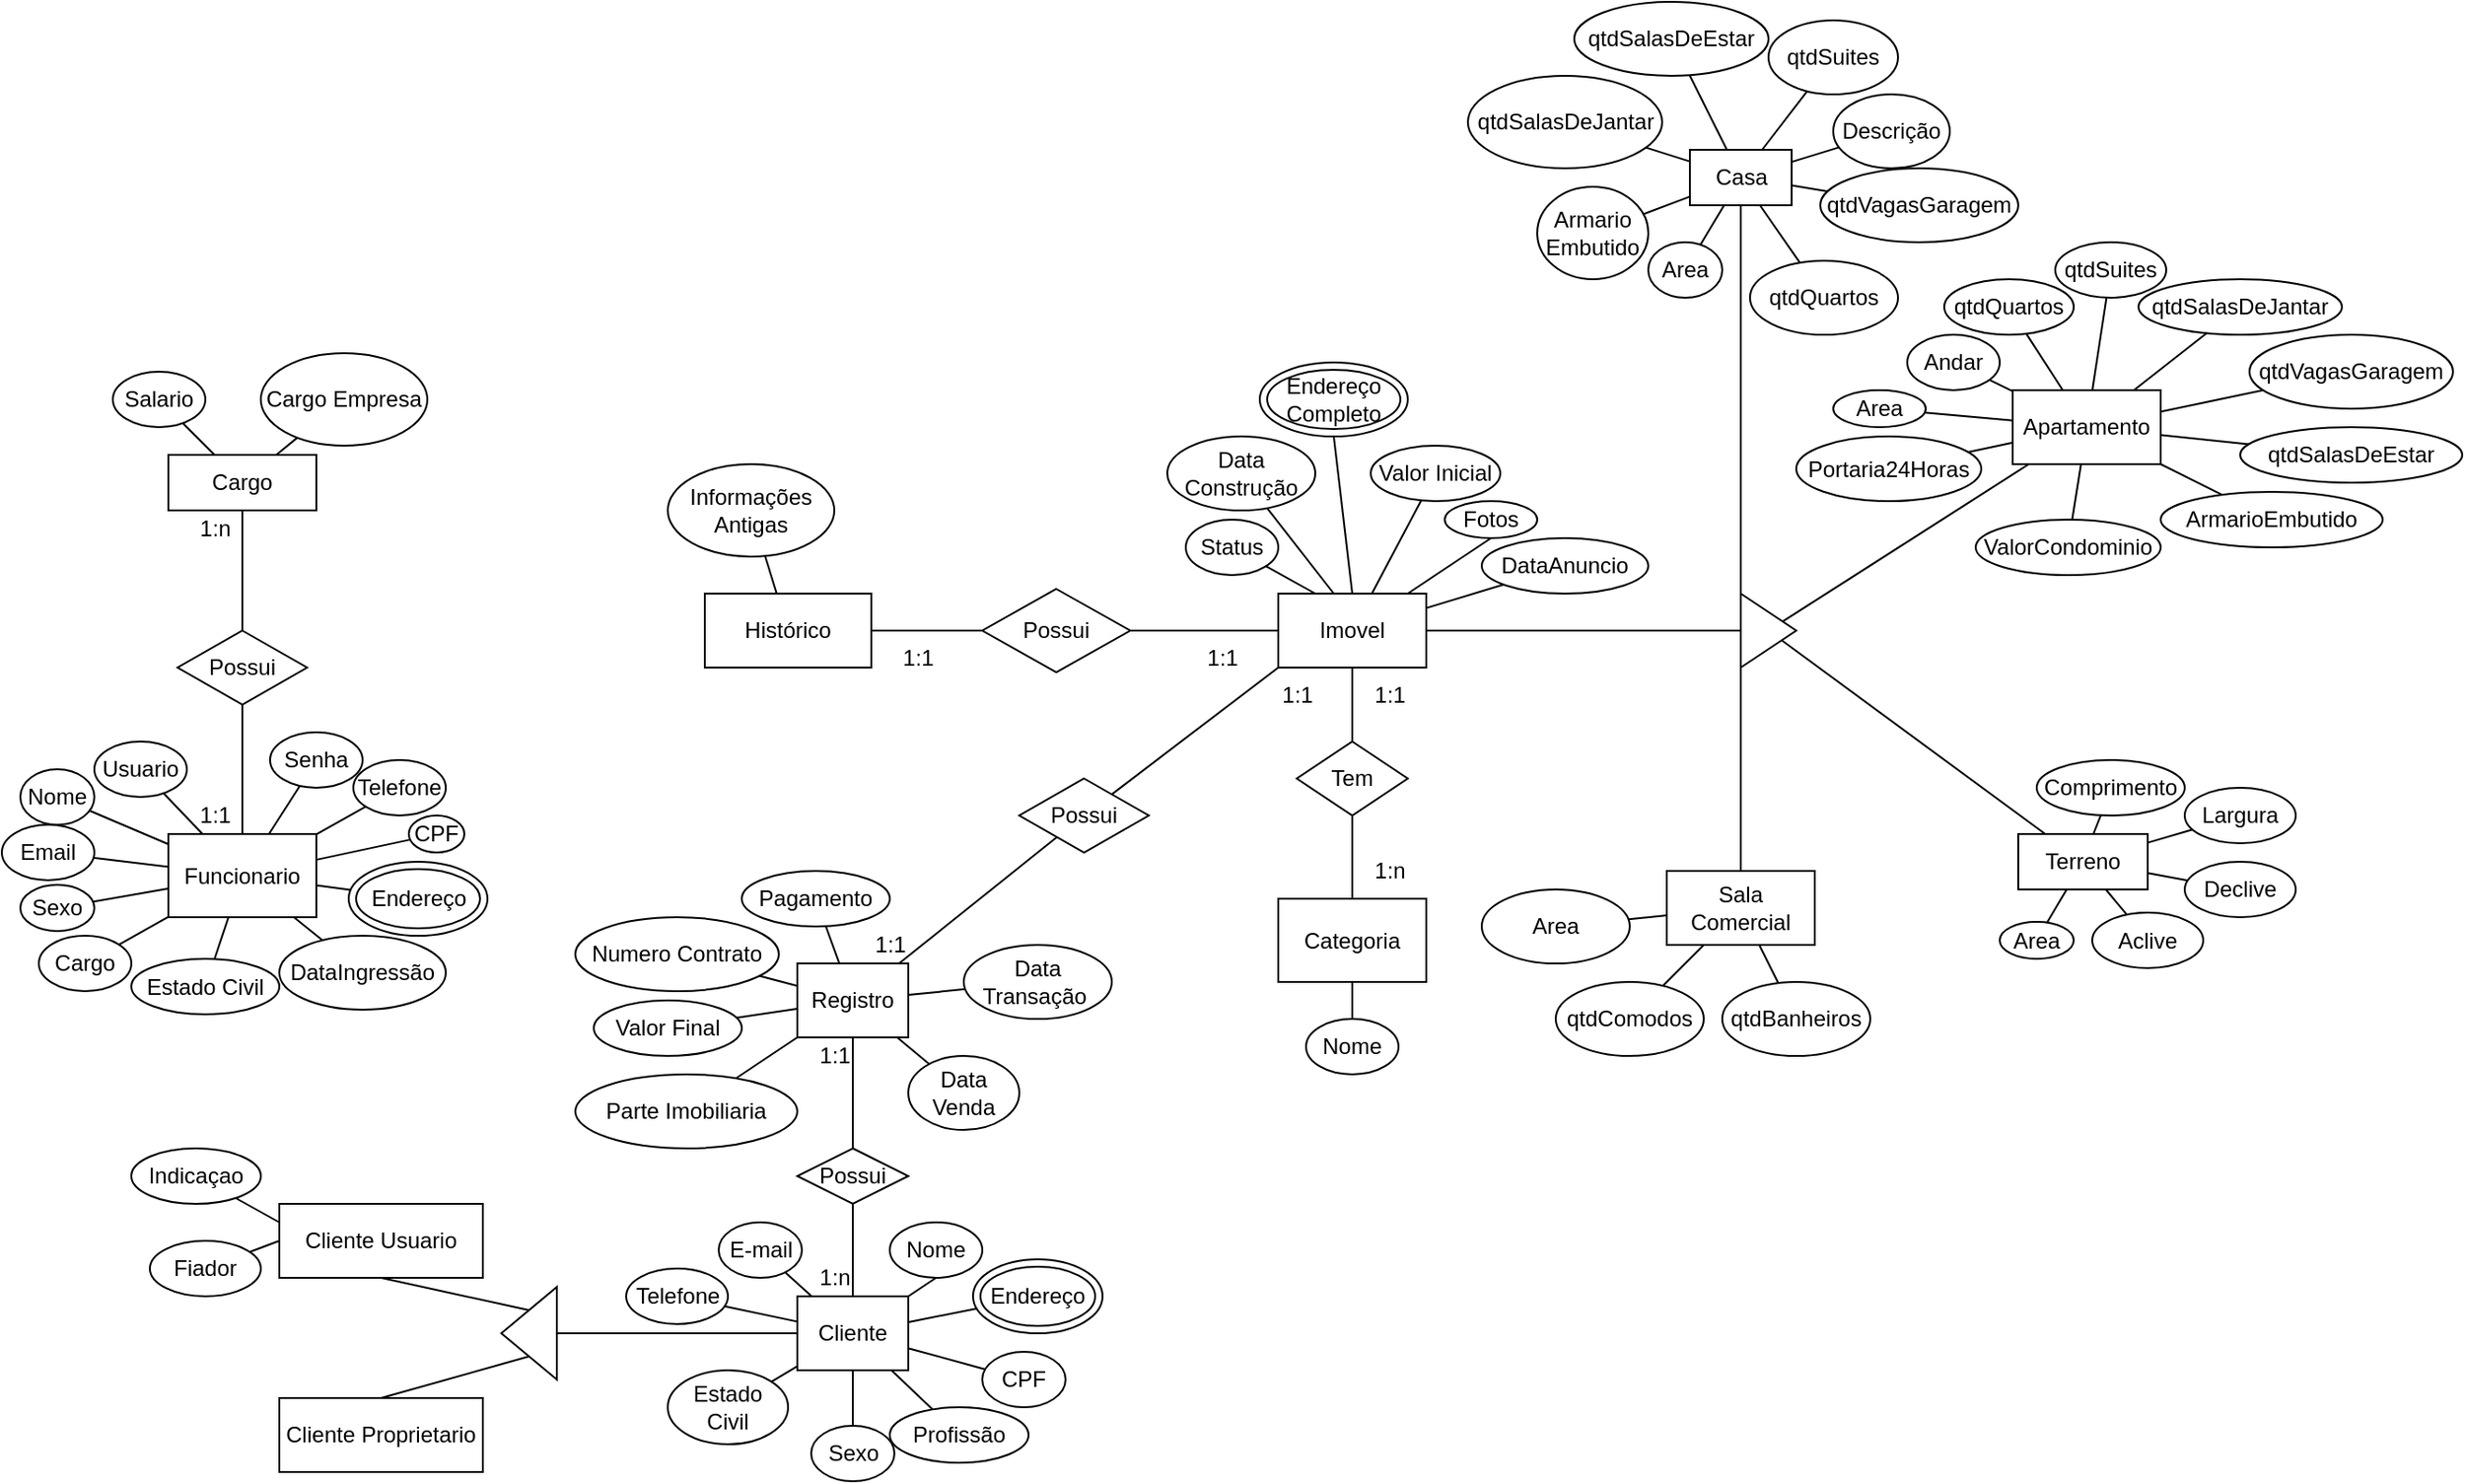 <mxfile version="20.7.2" type="github">
  <diagram id="m5d0qIqOXzMqOtAx8hw-" name="Página-1">
    <mxGraphModel dx="2466" dy="913" grid="1" gridSize="10" guides="1" tooltips="1" connect="1" arrows="1" fold="1" page="1" pageScale="1" pageWidth="827" pageHeight="1169" math="0" shadow="0">
      <root>
        <mxCell id="0" />
        <mxCell id="1" parent="0" />
        <mxCell id="C9lepdYtcVU4f9QdhHSY-163" value="Imovel" style="rounded=0;whiteSpace=wrap;html=1;" vertex="1" parent="1">
          <mxGeometry x="350" y="420" width="80" height="40" as="geometry" />
        </mxCell>
        <mxCell id="C9lepdYtcVU4f9QdhHSY-164" value="Tem" style="rhombus;whiteSpace=wrap;html=1;" vertex="1" parent="1">
          <mxGeometry x="360" y="500" width="60" height="40" as="geometry" />
        </mxCell>
        <mxCell id="C9lepdYtcVU4f9QdhHSY-165" value="Categoria" style="rounded=0;whiteSpace=wrap;html=1;" vertex="1" parent="1">
          <mxGeometry x="350" y="585" width="80" height="45" as="geometry" />
        </mxCell>
        <mxCell id="C9lepdYtcVU4f9QdhHSY-166" value="" style="endArrow=none;html=1;rounded=0;entryX=0.5;entryY=1;entryDx=0;entryDy=0;exitX=0.5;exitY=0;exitDx=0;exitDy=0;" edge="1" parent="1" source="C9lepdYtcVU4f9QdhHSY-164" target="C9lepdYtcVU4f9QdhHSY-163">
          <mxGeometry width="50" height="50" relative="1" as="geometry">
            <mxPoint x="430" y="510" as="sourcePoint" />
            <mxPoint x="480" y="460" as="targetPoint" />
          </mxGeometry>
        </mxCell>
        <mxCell id="C9lepdYtcVU4f9QdhHSY-167" value="" style="endArrow=none;html=1;rounded=0;entryX=0.5;entryY=1;entryDx=0;entryDy=0;exitX=0.5;exitY=0;exitDx=0;exitDy=0;" edge="1" parent="1" source="C9lepdYtcVU4f9QdhHSY-165" target="C9lepdYtcVU4f9QdhHSY-164">
          <mxGeometry width="50" height="50" relative="1" as="geometry">
            <mxPoint x="430" y="510" as="sourcePoint" />
            <mxPoint x="480" y="460" as="targetPoint" />
          </mxGeometry>
        </mxCell>
        <mxCell id="C9lepdYtcVU4f9QdhHSY-168" value="1:1" style="text;html=1;align=center;verticalAlign=middle;resizable=0;points=[];autosize=1;strokeColor=none;fillColor=none;" vertex="1" parent="1">
          <mxGeometry x="390" y="460" width="40" height="30" as="geometry" />
        </mxCell>
        <mxCell id="C9lepdYtcVU4f9QdhHSY-169" value="1:n" style="text;html=1;align=center;verticalAlign=middle;resizable=0;points=[];autosize=1;strokeColor=none;fillColor=none;" vertex="1" parent="1">
          <mxGeometry x="390" y="555" width="40" height="30" as="geometry" />
        </mxCell>
        <mxCell id="C9lepdYtcVU4f9QdhHSY-170" value="Nome" style="ellipse;whiteSpace=wrap;html=1;" vertex="1" parent="1">
          <mxGeometry x="365" y="650" width="50" height="30" as="geometry" />
        </mxCell>
        <mxCell id="C9lepdYtcVU4f9QdhHSY-171" value="" style="endArrow=none;html=1;rounded=0;entryX=0.5;entryY=1;entryDx=0;entryDy=0;" edge="1" parent="1" source="C9lepdYtcVU4f9QdhHSY-170" target="C9lepdYtcVU4f9QdhHSY-165">
          <mxGeometry width="50" height="50" relative="1" as="geometry">
            <mxPoint x="430" y="510" as="sourcePoint" />
            <mxPoint x="410" y="640" as="targetPoint" />
          </mxGeometry>
        </mxCell>
        <mxCell id="C9lepdYtcVU4f9QdhHSY-174" value="DataAnuncio" style="ellipse;whiteSpace=wrap;html=1;" vertex="1" parent="1">
          <mxGeometry x="460" y="390" width="90" height="30" as="geometry" />
        </mxCell>
        <mxCell id="C9lepdYtcVU4f9QdhHSY-175" value="" style="endArrow=none;html=1;rounded=0;" edge="1" parent="1" source="C9lepdYtcVU4f9QdhHSY-163" target="C9lepdYtcVU4f9QdhHSY-174">
          <mxGeometry width="50" height="50" relative="1" as="geometry">
            <mxPoint x="430" y="510" as="sourcePoint" />
            <mxPoint x="480" y="460" as="targetPoint" />
          </mxGeometry>
        </mxCell>
        <mxCell id="C9lepdYtcVU4f9QdhHSY-176" value="Fotos" style="ellipse;whiteSpace=wrap;html=1;" vertex="1" parent="1">
          <mxGeometry x="440" y="370" width="50" height="20" as="geometry" />
        </mxCell>
        <mxCell id="C9lepdYtcVU4f9QdhHSY-178" value="" style="endArrow=none;html=1;rounded=0;entryX=0.5;entryY=1;entryDx=0;entryDy=0;" edge="1" parent="1" source="C9lepdYtcVU4f9QdhHSY-163" target="C9lepdYtcVU4f9QdhHSY-176">
          <mxGeometry width="50" height="50" relative="1" as="geometry">
            <mxPoint x="430" y="510" as="sourcePoint" />
            <mxPoint x="480" y="460" as="targetPoint" />
          </mxGeometry>
        </mxCell>
        <mxCell id="C9lepdYtcVU4f9QdhHSY-179" value="Valor Inicial" style="ellipse;whiteSpace=wrap;html=1;" vertex="1" parent="1">
          <mxGeometry x="400" y="340" width="70" height="30" as="geometry" />
        </mxCell>
        <mxCell id="C9lepdYtcVU4f9QdhHSY-180" value="" style="endArrow=none;html=1;rounded=0;" edge="1" parent="1" source="C9lepdYtcVU4f9QdhHSY-163" target="C9lepdYtcVU4f9QdhHSY-179">
          <mxGeometry width="50" height="50" relative="1" as="geometry">
            <mxPoint x="430" y="510" as="sourcePoint" />
            <mxPoint x="480" y="460" as="targetPoint" />
          </mxGeometry>
        </mxCell>
        <mxCell id="C9lepdYtcVU4f9QdhHSY-182" value="Status" style="ellipse;whiteSpace=wrap;html=1;" vertex="1" parent="1">
          <mxGeometry x="300" y="380" width="50" height="30" as="geometry" />
        </mxCell>
        <mxCell id="C9lepdYtcVU4f9QdhHSY-183" value="" style="endArrow=none;html=1;rounded=0;exitX=0.25;exitY=0;exitDx=0;exitDy=0;" edge="1" parent="1" source="C9lepdYtcVU4f9QdhHSY-163" target="C9lepdYtcVU4f9QdhHSY-182">
          <mxGeometry width="50" height="50" relative="1" as="geometry">
            <mxPoint x="390" y="510" as="sourcePoint" />
            <mxPoint x="440" y="460" as="targetPoint" />
          </mxGeometry>
        </mxCell>
        <mxCell id="C9lepdYtcVU4f9QdhHSY-184" value="Data Construção" style="ellipse;whiteSpace=wrap;html=1;" vertex="1" parent="1">
          <mxGeometry x="290" y="335" width="80" height="40" as="geometry" />
        </mxCell>
        <mxCell id="C9lepdYtcVU4f9QdhHSY-185" value="" style="endArrow=none;html=1;rounded=0;entryX=0.675;entryY=0.971;entryDx=0;entryDy=0;entryPerimeter=0;" edge="1" parent="1" target="C9lepdYtcVU4f9QdhHSY-184">
          <mxGeometry width="50" height="50" relative="1" as="geometry">
            <mxPoint x="380" y="420" as="sourcePoint" />
            <mxPoint x="440" y="380" as="targetPoint" />
          </mxGeometry>
        </mxCell>
        <mxCell id="C9lepdYtcVU4f9QdhHSY-187" value="Endereço Completo" style="ellipse;shape=doubleEllipse;whiteSpace=wrap;html=1;" vertex="1" parent="1">
          <mxGeometry x="340" y="295" width="80" height="40" as="geometry" />
        </mxCell>
        <mxCell id="C9lepdYtcVU4f9QdhHSY-188" value="" style="endArrow=none;html=1;rounded=0;entryX=0.5;entryY=1;entryDx=0;entryDy=0;" edge="1" parent="1" target="C9lepdYtcVU4f9QdhHSY-187">
          <mxGeometry width="50" height="50" relative="1" as="geometry">
            <mxPoint x="390" y="420" as="sourcePoint" />
            <mxPoint x="440" y="370" as="targetPoint" />
          </mxGeometry>
        </mxCell>
        <mxCell id="C9lepdYtcVU4f9QdhHSY-189" value="" style="endArrow=none;html=1;rounded=0;entryX=0;entryY=0.5;entryDx=0;entryDy=0;" edge="1" parent="1" target="C9lepdYtcVU4f9QdhHSY-163">
          <mxGeometry width="50" height="50" relative="1" as="geometry">
            <mxPoint x="270" y="440" as="sourcePoint" />
            <mxPoint x="440" y="450" as="targetPoint" />
          </mxGeometry>
        </mxCell>
        <mxCell id="C9lepdYtcVU4f9QdhHSY-191" value="Possui" style="rhombus;whiteSpace=wrap;html=1;" vertex="1" parent="1">
          <mxGeometry x="190" y="417.5" width="80" height="45" as="geometry" />
        </mxCell>
        <mxCell id="C9lepdYtcVU4f9QdhHSY-193" value="1:1" style="text;html=1;strokeColor=none;fillColor=none;align=center;verticalAlign=middle;whiteSpace=wrap;rounded=0;" vertex="1" parent="1">
          <mxGeometry x="290" y="440" width="60" height="30" as="geometry" />
        </mxCell>
        <mxCell id="C9lepdYtcVU4f9QdhHSY-195" value="Histórico" style="rounded=0;whiteSpace=wrap;html=1;" vertex="1" parent="1">
          <mxGeometry x="40" y="420" width="90" height="40" as="geometry" />
        </mxCell>
        <mxCell id="C9lepdYtcVU4f9QdhHSY-197" value="" style="endArrow=none;html=1;rounded=0;entryX=0;entryY=0.5;entryDx=0;entryDy=0;exitX=1;exitY=0.5;exitDx=0;exitDy=0;" edge="1" parent="1" source="C9lepdYtcVU4f9QdhHSY-195" target="C9lepdYtcVU4f9QdhHSY-191">
          <mxGeometry width="50" height="50" relative="1" as="geometry">
            <mxPoint x="180" y="500" as="sourcePoint" />
            <mxPoint x="230" y="450" as="targetPoint" />
          </mxGeometry>
        </mxCell>
        <mxCell id="C9lepdYtcVU4f9QdhHSY-198" value="1:1" style="text;html=1;align=center;verticalAlign=middle;resizable=0;points=[];autosize=1;strokeColor=none;fillColor=none;" vertex="1" parent="1">
          <mxGeometry x="135" y="440" width="40" height="30" as="geometry" />
        </mxCell>
        <mxCell id="C9lepdYtcVU4f9QdhHSY-200" value="Informações Antigas" style="ellipse;whiteSpace=wrap;html=1;" vertex="1" parent="1">
          <mxGeometry x="20" y="350" width="90" height="50" as="geometry" />
        </mxCell>
        <mxCell id="C9lepdYtcVU4f9QdhHSY-201" value="" style="endArrow=none;html=1;rounded=0;" edge="1" parent="1" source="C9lepdYtcVU4f9QdhHSY-195" target="C9lepdYtcVU4f9QdhHSY-200">
          <mxGeometry width="50" height="50" relative="1" as="geometry">
            <mxPoint x="180" y="500" as="sourcePoint" />
            <mxPoint x="230" y="450" as="targetPoint" />
          </mxGeometry>
        </mxCell>
        <mxCell id="C9lepdYtcVU4f9QdhHSY-202" value="Possui" style="rhombus;whiteSpace=wrap;html=1;" vertex="1" parent="1">
          <mxGeometry x="210" y="520" width="70" height="40" as="geometry" />
        </mxCell>
        <mxCell id="C9lepdYtcVU4f9QdhHSY-203" value="" style="endArrow=none;html=1;rounded=0;entryX=0;entryY=1;entryDx=0;entryDy=0;" edge="1" parent="1" source="C9lepdYtcVU4f9QdhHSY-202" target="C9lepdYtcVU4f9QdhHSY-163">
          <mxGeometry width="50" height="50" relative="1" as="geometry">
            <mxPoint x="290" y="520" as="sourcePoint" />
            <mxPoint x="200" y="570" as="targetPoint" />
          </mxGeometry>
        </mxCell>
        <mxCell id="C9lepdYtcVU4f9QdhHSY-204" value="1:1" style="text;html=1;align=center;verticalAlign=middle;resizable=0;points=[];autosize=1;strokeColor=none;fillColor=none;" vertex="1" parent="1">
          <mxGeometry x="340" y="460" width="40" height="30" as="geometry" />
        </mxCell>
        <mxCell id="C9lepdYtcVU4f9QdhHSY-205" value="Registro" style="rounded=0;whiteSpace=wrap;html=1;" vertex="1" parent="1">
          <mxGeometry x="90" y="620" width="60" height="40" as="geometry" />
        </mxCell>
        <mxCell id="C9lepdYtcVU4f9QdhHSY-206" value="" style="endArrow=none;html=1;rounded=0;" edge="1" parent="1" source="C9lepdYtcVU4f9QdhHSY-205" target="C9lepdYtcVU4f9QdhHSY-202">
          <mxGeometry width="50" height="50" relative="1" as="geometry">
            <mxPoint x="210" y="610" as="sourcePoint" />
            <mxPoint x="260" y="560" as="targetPoint" />
          </mxGeometry>
        </mxCell>
        <mxCell id="C9lepdYtcVU4f9QdhHSY-207" value="Data Venda" style="ellipse;whiteSpace=wrap;html=1;" vertex="1" parent="1">
          <mxGeometry x="150" y="670" width="60" height="40" as="geometry" />
        </mxCell>
        <mxCell id="C9lepdYtcVU4f9QdhHSY-208" value="Pagamento" style="ellipse;whiteSpace=wrap;html=1;" vertex="1" parent="1">
          <mxGeometry x="60" y="570" width="80" height="30" as="geometry" />
        </mxCell>
        <mxCell id="C9lepdYtcVU4f9QdhHSY-209" value="Data Transação&amp;nbsp;" style="ellipse;whiteSpace=wrap;html=1;" vertex="1" parent="1">
          <mxGeometry x="180" y="610" width="80" height="40" as="geometry" />
        </mxCell>
        <mxCell id="C9lepdYtcVU4f9QdhHSY-210" value="Valor Final" style="ellipse;whiteSpace=wrap;html=1;" vertex="1" parent="1">
          <mxGeometry x="-20" y="640" width="80" height="30" as="geometry" />
        </mxCell>
        <mxCell id="C9lepdYtcVU4f9QdhHSY-211" value="Parte Imobiliaria" style="ellipse;whiteSpace=wrap;html=1;" vertex="1" parent="1">
          <mxGeometry x="-30" y="680" width="120" height="40" as="geometry" />
        </mxCell>
        <mxCell id="C9lepdYtcVU4f9QdhHSY-212" value="" style="endArrow=none;html=1;rounded=0;" edge="1" parent="1" source="C9lepdYtcVU4f9QdhHSY-205" target="C9lepdYtcVU4f9QdhHSY-210">
          <mxGeometry width="50" height="50" relative="1" as="geometry">
            <mxPoint x="130" y="610" as="sourcePoint" />
            <mxPoint x="180" y="560" as="targetPoint" />
          </mxGeometry>
        </mxCell>
        <mxCell id="C9lepdYtcVU4f9QdhHSY-213" value="" style="endArrow=none;html=1;rounded=0;" edge="1" parent="1" source="C9lepdYtcVU4f9QdhHSY-205" target="C9lepdYtcVU4f9QdhHSY-208">
          <mxGeometry width="50" height="50" relative="1" as="geometry">
            <mxPoint x="130" y="610" as="sourcePoint" />
            <mxPoint x="180" y="560" as="targetPoint" />
          </mxGeometry>
        </mxCell>
        <mxCell id="C9lepdYtcVU4f9QdhHSY-215" value="" style="endArrow=none;html=1;rounded=0;" edge="1" parent="1" source="C9lepdYtcVU4f9QdhHSY-205" target="C9lepdYtcVU4f9QdhHSY-211">
          <mxGeometry width="50" height="50" relative="1" as="geometry">
            <mxPoint x="130" y="610" as="sourcePoint" />
            <mxPoint x="180" y="560" as="targetPoint" />
          </mxGeometry>
        </mxCell>
        <mxCell id="C9lepdYtcVU4f9QdhHSY-216" value="" style="endArrow=none;html=1;rounded=0;" edge="1" parent="1" source="C9lepdYtcVU4f9QdhHSY-205" target="C9lepdYtcVU4f9QdhHSY-207">
          <mxGeometry width="50" height="50" relative="1" as="geometry">
            <mxPoint x="130" y="610" as="sourcePoint" />
            <mxPoint x="180" y="560" as="targetPoint" />
          </mxGeometry>
        </mxCell>
        <mxCell id="C9lepdYtcVU4f9QdhHSY-217" value="" style="endArrow=none;html=1;rounded=0;" edge="1" parent="1" source="C9lepdYtcVU4f9QdhHSY-205" target="C9lepdYtcVU4f9QdhHSY-209">
          <mxGeometry width="50" height="50" relative="1" as="geometry">
            <mxPoint x="130" y="610" as="sourcePoint" />
            <mxPoint x="180" y="560" as="targetPoint" />
          </mxGeometry>
        </mxCell>
        <mxCell id="C9lepdYtcVU4f9QdhHSY-218" value="1:1" style="text;html=1;align=center;verticalAlign=middle;resizable=0;points=[];autosize=1;strokeColor=none;fillColor=none;" vertex="1" parent="1">
          <mxGeometry x="120" y="595" width="40" height="30" as="geometry" />
        </mxCell>
        <mxCell id="C9lepdYtcVU4f9QdhHSY-219" value="Numero Contrato" style="ellipse;whiteSpace=wrap;html=1;" vertex="1" parent="1">
          <mxGeometry x="-30" y="595" width="110" height="40" as="geometry" />
        </mxCell>
        <mxCell id="C9lepdYtcVU4f9QdhHSY-220" value="" style="endArrow=none;html=1;rounded=0;" edge="1" parent="1" source="C9lepdYtcVU4f9QdhHSY-205" target="C9lepdYtcVU4f9QdhHSY-219">
          <mxGeometry width="50" height="50" relative="1" as="geometry">
            <mxPoint x="130" y="610" as="sourcePoint" />
            <mxPoint x="180" y="560" as="targetPoint" />
          </mxGeometry>
        </mxCell>
        <mxCell id="C9lepdYtcVU4f9QdhHSY-221" value="" style="endArrow=none;html=1;rounded=0;entryX=0.5;entryY=1;entryDx=0;entryDy=0;" edge="1" parent="1" target="C9lepdYtcVU4f9QdhHSY-205">
          <mxGeometry width="50" height="50" relative="1" as="geometry">
            <mxPoint x="120" y="720" as="sourcePoint" />
            <mxPoint x="180" y="700" as="targetPoint" />
          </mxGeometry>
        </mxCell>
        <mxCell id="C9lepdYtcVU4f9QdhHSY-222" value="Possui" style="rhombus;whiteSpace=wrap;html=1;" vertex="1" parent="1">
          <mxGeometry x="90" y="720" width="60" height="30" as="geometry" />
        </mxCell>
        <mxCell id="C9lepdYtcVU4f9QdhHSY-223" value="Cliente" style="rounded=0;whiteSpace=wrap;html=1;" vertex="1" parent="1">
          <mxGeometry x="90" y="800" width="60" height="40" as="geometry" />
        </mxCell>
        <mxCell id="C9lepdYtcVU4f9QdhHSY-224" value="" style="endArrow=none;html=1;rounded=0;entryX=0.5;entryY=1;entryDx=0;entryDy=0;exitX=0.5;exitY=0;exitDx=0;exitDy=0;" edge="1" parent="1" source="C9lepdYtcVU4f9QdhHSY-223" target="C9lepdYtcVU4f9QdhHSY-222">
          <mxGeometry width="50" height="50" relative="1" as="geometry">
            <mxPoint x="130" y="750" as="sourcePoint" />
            <mxPoint x="180" y="700" as="targetPoint" />
          </mxGeometry>
        </mxCell>
        <mxCell id="C9lepdYtcVU4f9QdhHSY-225" value="Sexo" style="ellipse;whiteSpace=wrap;html=1;" vertex="1" parent="1">
          <mxGeometry x="97.5" y="870" width="45" height="30" as="geometry" />
        </mxCell>
        <mxCell id="C9lepdYtcVU4f9QdhHSY-226" value="" style="endArrow=none;html=1;rounded=0;entryX=0.5;entryY=1;entryDx=0;entryDy=0;" edge="1" parent="1" source="C9lepdYtcVU4f9QdhHSY-225" target="C9lepdYtcVU4f9QdhHSY-223">
          <mxGeometry width="50" height="50" relative="1" as="geometry">
            <mxPoint x="130" y="890" as="sourcePoint" />
            <mxPoint x="180" y="840" as="targetPoint" />
          </mxGeometry>
        </mxCell>
        <mxCell id="C9lepdYtcVU4f9QdhHSY-227" value="Profissão" style="ellipse;whiteSpace=wrap;html=1;" vertex="1" parent="1">
          <mxGeometry x="140" y="860" width="75" height="30" as="geometry" />
        </mxCell>
        <mxCell id="C9lepdYtcVU4f9QdhHSY-229" value="CPF" style="ellipse;whiteSpace=wrap;html=1;" vertex="1" parent="1">
          <mxGeometry x="190" y="830" width="45" height="30" as="geometry" />
        </mxCell>
        <mxCell id="C9lepdYtcVU4f9QdhHSY-230" value="" style="endArrow=none;html=1;rounded=0;" edge="1" parent="1" source="C9lepdYtcVU4f9QdhHSY-227" target="C9lepdYtcVU4f9QdhHSY-223">
          <mxGeometry width="50" height="50" relative="1" as="geometry">
            <mxPoint x="130" y="890" as="sourcePoint" />
            <mxPoint x="180" y="840" as="targetPoint" />
          </mxGeometry>
        </mxCell>
        <mxCell id="C9lepdYtcVU4f9QdhHSY-231" value="" style="endArrow=none;html=1;rounded=0;" edge="1" parent="1" source="C9lepdYtcVU4f9QdhHSY-229" target="C9lepdYtcVU4f9QdhHSY-223">
          <mxGeometry width="50" height="50" relative="1" as="geometry">
            <mxPoint x="130" y="890" as="sourcePoint" />
            <mxPoint x="180" y="840" as="targetPoint" />
          </mxGeometry>
        </mxCell>
        <mxCell id="C9lepdYtcVU4f9QdhHSY-233" value="Endereço" style="ellipse;shape=doubleEllipse;whiteSpace=wrap;html=1;" vertex="1" parent="1">
          <mxGeometry x="185" y="780" width="70" height="40" as="geometry" />
        </mxCell>
        <mxCell id="C9lepdYtcVU4f9QdhHSY-235" value="" style="endArrow=none;html=1;rounded=0;" edge="1" parent="1" source="C9lepdYtcVU4f9QdhHSY-223" target="C9lepdYtcVU4f9QdhHSY-233">
          <mxGeometry width="50" height="50" relative="1" as="geometry">
            <mxPoint x="150" y="790" as="sourcePoint" />
            <mxPoint x="180" y="770" as="targetPoint" />
          </mxGeometry>
        </mxCell>
        <mxCell id="C9lepdYtcVU4f9QdhHSY-236" value="Nome" style="ellipse;whiteSpace=wrap;html=1;" vertex="1" parent="1">
          <mxGeometry x="140" y="760" width="50" height="30" as="geometry" />
        </mxCell>
        <mxCell id="C9lepdYtcVU4f9QdhHSY-237" value="" style="endArrow=none;html=1;rounded=0;entryX=0.5;entryY=1;entryDx=0;entryDy=0;exitX=1;exitY=0;exitDx=0;exitDy=0;" edge="1" parent="1" source="C9lepdYtcVU4f9QdhHSY-223" target="C9lepdYtcVU4f9QdhHSY-236">
          <mxGeometry width="50" height="50" relative="1" as="geometry">
            <mxPoint x="160" y="790" as="sourcePoint" />
            <mxPoint x="180" y="770" as="targetPoint" />
          </mxGeometry>
        </mxCell>
        <mxCell id="C9lepdYtcVU4f9QdhHSY-238" value="1:n" style="text;html=1;align=center;verticalAlign=middle;resizable=0;points=[];autosize=1;strokeColor=none;fillColor=none;" vertex="1" parent="1">
          <mxGeometry x="90" y="775" width="40" height="30" as="geometry" />
        </mxCell>
        <mxCell id="C9lepdYtcVU4f9QdhHSY-239" value="1:1" style="text;html=1;align=center;verticalAlign=middle;resizable=0;points=[];autosize=1;strokeColor=none;fillColor=none;" vertex="1" parent="1">
          <mxGeometry x="90" y="655" width="40" height="30" as="geometry" />
        </mxCell>
        <mxCell id="C9lepdYtcVU4f9QdhHSY-240" value="E-mail" style="ellipse;whiteSpace=wrap;html=1;" vertex="1" parent="1">
          <mxGeometry x="47.5" y="760" width="45" height="30" as="geometry" />
        </mxCell>
        <mxCell id="C9lepdYtcVU4f9QdhHSY-241" value="" style="endArrow=none;html=1;rounded=0;" edge="1" parent="1" source="C9lepdYtcVU4f9QdhHSY-223" target="C9lepdYtcVU4f9QdhHSY-240">
          <mxGeometry width="50" height="50" relative="1" as="geometry">
            <mxPoint x="60" y="820" as="sourcePoint" />
            <mxPoint x="110" y="770" as="targetPoint" />
          </mxGeometry>
        </mxCell>
        <mxCell id="C9lepdYtcVU4f9QdhHSY-242" value="Telefone" style="ellipse;whiteSpace=wrap;html=1;" vertex="1" parent="1">
          <mxGeometry x="-2.5" y="785" width="55" height="30" as="geometry" />
        </mxCell>
        <mxCell id="C9lepdYtcVU4f9QdhHSY-243" value="" style="endArrow=none;html=1;rounded=0;" edge="1" parent="1" source="C9lepdYtcVU4f9QdhHSY-223" target="C9lepdYtcVU4f9QdhHSY-242">
          <mxGeometry width="50" height="50" relative="1" as="geometry">
            <mxPoint x="60" y="820" as="sourcePoint" />
            <mxPoint x="110" y="770" as="targetPoint" />
          </mxGeometry>
        </mxCell>
        <mxCell id="C9lepdYtcVU4f9QdhHSY-244" value="Estado Civil" style="ellipse;whiteSpace=wrap;html=1;" vertex="1" parent="1">
          <mxGeometry x="20" y="840" width="65" height="40" as="geometry" />
        </mxCell>
        <mxCell id="C9lepdYtcVU4f9QdhHSY-245" value="" style="endArrow=none;html=1;rounded=0;" edge="1" parent="1" source="C9lepdYtcVU4f9QdhHSY-244" target="C9lepdYtcVU4f9QdhHSY-223">
          <mxGeometry width="50" height="50" relative="1" as="geometry">
            <mxPoint x="60" y="810" as="sourcePoint" />
            <mxPoint x="100" y="850" as="targetPoint" />
          </mxGeometry>
        </mxCell>
        <mxCell id="C9lepdYtcVU4f9QdhHSY-246" value="" style="endArrow=none;html=1;rounded=0;exitX=0;exitY=0.5;exitDx=0;exitDy=0;" edge="1" parent="1" source="C9lepdYtcVU4f9QdhHSY-247" target="C9lepdYtcVU4f9QdhHSY-223">
          <mxGeometry width="50" height="50" relative="1" as="geometry">
            <mxPoint x="-20" y="850" as="sourcePoint" />
            <mxPoint x="-60" y="760" as="targetPoint" />
          </mxGeometry>
        </mxCell>
        <mxCell id="C9lepdYtcVU4f9QdhHSY-247" value="" style="triangle;whiteSpace=wrap;html=1;rotation=-180;" vertex="1" parent="1">
          <mxGeometry x="-70" y="795" width="30" height="50" as="geometry" />
        </mxCell>
        <mxCell id="C9lepdYtcVU4f9QdhHSY-248" value="Cliente Proprietario" style="rounded=0;whiteSpace=wrap;html=1;" vertex="1" parent="1">
          <mxGeometry x="-190" y="855" width="110" height="40" as="geometry" />
        </mxCell>
        <mxCell id="C9lepdYtcVU4f9QdhHSY-249" value="" style="endArrow=none;html=1;rounded=0;exitX=0.5;exitY=0;exitDx=0;exitDy=0;entryX=0.5;entryY=0;entryDx=0;entryDy=0;" edge="1" parent="1" source="C9lepdYtcVU4f9QdhHSY-248" target="C9lepdYtcVU4f9QdhHSY-247">
          <mxGeometry width="50" height="50" relative="1" as="geometry">
            <mxPoint x="-120" y="810" as="sourcePoint" />
            <mxPoint x="-70" y="760" as="targetPoint" />
          </mxGeometry>
        </mxCell>
        <mxCell id="C9lepdYtcVU4f9QdhHSY-250" value="Cliente Usuario" style="rounded=0;whiteSpace=wrap;html=1;" vertex="1" parent="1">
          <mxGeometry x="-190" y="750" width="110" height="40" as="geometry" />
        </mxCell>
        <mxCell id="C9lepdYtcVU4f9QdhHSY-251" value="" style="endArrow=none;html=1;rounded=0;exitX=0.5;exitY=1;exitDx=0;exitDy=0;entryX=0.5;entryY=1;entryDx=0;entryDy=0;" edge="1" parent="1" source="C9lepdYtcVU4f9QdhHSY-250" target="C9lepdYtcVU4f9QdhHSY-247">
          <mxGeometry width="50" height="50" relative="1" as="geometry">
            <mxPoint x="-120" y="810" as="sourcePoint" />
            <mxPoint x="-70" y="760" as="targetPoint" />
          </mxGeometry>
        </mxCell>
        <mxCell id="C9lepdYtcVU4f9QdhHSY-252" value="Indicaçao" style="ellipse;whiteSpace=wrap;html=1;" vertex="1" parent="1">
          <mxGeometry x="-270" y="720" width="70" height="30" as="geometry" />
        </mxCell>
        <mxCell id="C9lepdYtcVU4f9QdhHSY-253" value="Fiador" style="ellipse;whiteSpace=wrap;html=1;" vertex="1" parent="1">
          <mxGeometry x="-260" y="770" width="60" height="30" as="geometry" />
        </mxCell>
        <mxCell id="C9lepdYtcVU4f9QdhHSY-254" value="" style="endArrow=none;html=1;rounded=0;entryX=0;entryY=0.5;entryDx=0;entryDy=0;" edge="1" parent="1" source="C9lepdYtcVU4f9QdhHSY-253" target="C9lepdYtcVU4f9QdhHSY-250">
          <mxGeometry width="50" height="50" relative="1" as="geometry">
            <mxPoint x="-120" y="810" as="sourcePoint" />
            <mxPoint x="-70" y="760" as="targetPoint" />
          </mxGeometry>
        </mxCell>
        <mxCell id="C9lepdYtcVU4f9QdhHSY-255" value="" style="endArrow=none;html=1;rounded=0;exitX=0;exitY=0.25;exitDx=0;exitDy=0;" edge="1" parent="1" source="C9lepdYtcVU4f9QdhHSY-250" target="C9lepdYtcVU4f9QdhHSY-252">
          <mxGeometry width="50" height="50" relative="1" as="geometry">
            <mxPoint x="-120" y="810" as="sourcePoint" />
            <mxPoint x="-70" y="760" as="targetPoint" />
          </mxGeometry>
        </mxCell>
        <mxCell id="C9lepdYtcVU4f9QdhHSY-256" value="" style="endArrow=none;html=1;rounded=0;entryX=1;entryY=0.5;entryDx=0;entryDy=0;" edge="1" parent="1" target="C9lepdYtcVU4f9QdhHSY-163">
          <mxGeometry width="50" height="50" relative="1" as="geometry">
            <mxPoint x="600" y="440" as="sourcePoint" />
            <mxPoint x="380" y="480" as="targetPoint" />
          </mxGeometry>
        </mxCell>
        <mxCell id="C9lepdYtcVU4f9QdhHSY-257" value="" style="triangle;whiteSpace=wrap;html=1;" vertex="1" parent="1">
          <mxGeometry x="600" y="420" width="30" height="40" as="geometry" />
        </mxCell>
        <mxCell id="C9lepdYtcVU4f9QdhHSY-259" value="Sala Comercial" style="rounded=0;whiteSpace=wrap;html=1;" vertex="1" parent="1">
          <mxGeometry x="560" y="570" width="80" height="40" as="geometry" />
        </mxCell>
        <mxCell id="C9lepdYtcVU4f9QdhHSY-260" value="" style="endArrow=none;html=1;rounded=0;entryX=0.5;entryY=0;entryDx=0;entryDy=0;exitX=0;exitY=0.75;exitDx=0;exitDy=0;" edge="1" parent="1" source="C9lepdYtcVU4f9QdhHSY-257" target="C9lepdYtcVU4f9QdhHSY-259">
          <mxGeometry width="50" height="50" relative="1" as="geometry">
            <mxPoint x="470" y="530" as="sourcePoint" />
            <mxPoint x="520" y="480" as="targetPoint" />
          </mxGeometry>
        </mxCell>
        <mxCell id="C9lepdYtcVU4f9QdhHSY-261" value="qtdComodos" style="ellipse;whiteSpace=wrap;html=1;" vertex="1" parent="1">
          <mxGeometry x="500" y="630" width="80" height="40" as="geometry" />
        </mxCell>
        <mxCell id="C9lepdYtcVU4f9QdhHSY-262" value="qtdBanheiros&lt;span style=&quot;color: rgba(0, 0, 0, 0); font-family: monospace; font-size: 0px; text-align: start;&quot;&gt;%3CmxGraphModel%3E%3Croot%3E%3CmxCell%20id%3D%220%22%2F%3E%3CmxCell%20id%3D%221%22%20parent%3D%220%22%2F%3E%3CmxCell%20id%3D%222%22%20value%3D%22qtdComodos%22%20style%3D%22ellipse%3BwhiteSpace%3Dwrap%3Bhtml%3D1%3B%22%20vertex%3D%221%22%20parent%3D%221%22%3E%3CmxGeometry%20x%3D%22490%22%20y%3D%22635%22%20width%3D%2280%22%20height%3D%2240%22%20as%3D%22geometry%22%2F%3E%3C%2FmxCell%3E%3C%2Froot%3E%3C%2FmxGraphModel%3E&lt;/span&gt;" style="ellipse;whiteSpace=wrap;html=1;" vertex="1" parent="1">
          <mxGeometry x="590" y="630" width="80" height="40" as="geometry" />
        </mxCell>
        <mxCell id="C9lepdYtcVU4f9QdhHSY-263" value="Area" style="ellipse;whiteSpace=wrap;html=1;" vertex="1" parent="1">
          <mxGeometry x="460" y="580" width="80" height="40" as="geometry" />
        </mxCell>
        <mxCell id="C9lepdYtcVU4f9QdhHSY-264" value="" style="endArrow=none;html=1;rounded=0;" edge="1" parent="1" source="C9lepdYtcVU4f9QdhHSY-259" target="C9lepdYtcVU4f9QdhHSY-262">
          <mxGeometry width="50" height="50" relative="1" as="geometry">
            <mxPoint x="470" y="530" as="sourcePoint" />
            <mxPoint x="520" y="480" as="targetPoint" />
          </mxGeometry>
        </mxCell>
        <mxCell id="C9lepdYtcVU4f9QdhHSY-265" value="" style="endArrow=none;html=1;rounded=0;" edge="1" parent="1" source="C9lepdYtcVU4f9QdhHSY-263" target="C9lepdYtcVU4f9QdhHSY-259">
          <mxGeometry width="50" height="50" relative="1" as="geometry">
            <mxPoint x="470" y="530" as="sourcePoint" />
            <mxPoint x="520" y="480" as="targetPoint" />
          </mxGeometry>
        </mxCell>
        <mxCell id="C9lepdYtcVU4f9QdhHSY-266" value="" style="endArrow=none;html=1;rounded=0;" edge="1" parent="1" source="C9lepdYtcVU4f9QdhHSY-261" target="C9lepdYtcVU4f9QdhHSY-259">
          <mxGeometry width="50" height="50" relative="1" as="geometry">
            <mxPoint x="470" y="530" as="sourcePoint" />
            <mxPoint x="520" y="480" as="targetPoint" />
          </mxGeometry>
        </mxCell>
        <mxCell id="C9lepdYtcVU4f9QdhHSY-267" value="" style="endArrow=none;html=1;rounded=0;" edge="1" parent="1" source="C9lepdYtcVU4f9QdhHSY-269" target="C9lepdYtcVU4f9QdhHSY-257">
          <mxGeometry width="50" height="50" relative="1" as="geometry">
            <mxPoint x="670" y="540" as="sourcePoint" />
            <mxPoint x="520" y="480" as="targetPoint" />
          </mxGeometry>
        </mxCell>
        <mxCell id="C9lepdYtcVU4f9QdhHSY-269" value="Terreno" style="rounded=0;whiteSpace=wrap;html=1;" vertex="1" parent="1">
          <mxGeometry x="750" y="550" width="70" height="30" as="geometry" />
        </mxCell>
        <mxCell id="C9lepdYtcVU4f9QdhHSY-270" value="Aclive" style="ellipse;whiteSpace=wrap;html=1;" vertex="1" parent="1">
          <mxGeometry x="790" y="592.5" width="60" height="30" as="geometry" />
        </mxCell>
        <mxCell id="C9lepdYtcVU4f9QdhHSY-271" value="Declive" style="ellipse;whiteSpace=wrap;html=1;" vertex="1" parent="1">
          <mxGeometry x="840" y="565" width="60" height="30" as="geometry" />
        </mxCell>
        <mxCell id="C9lepdYtcVU4f9QdhHSY-272" value="Area" style="ellipse;whiteSpace=wrap;html=1;" vertex="1" parent="1">
          <mxGeometry x="740" y="597.5" width="40" height="20" as="geometry" />
        </mxCell>
        <mxCell id="C9lepdYtcVU4f9QdhHSY-273" value="Comprimento" style="ellipse;whiteSpace=wrap;html=1;" vertex="1" parent="1">
          <mxGeometry x="760" y="510" width="80" height="30" as="geometry" />
        </mxCell>
        <mxCell id="C9lepdYtcVU4f9QdhHSY-274" value="Largura" style="ellipse;whiteSpace=wrap;html=1;" vertex="1" parent="1">
          <mxGeometry x="840" y="525" width="60" height="30" as="geometry" />
        </mxCell>
        <mxCell id="C9lepdYtcVU4f9QdhHSY-275" value="" style="endArrow=none;html=1;rounded=0;" edge="1" parent="1" source="C9lepdYtcVU4f9QdhHSY-273" target="C9lepdYtcVU4f9QdhHSY-269">
          <mxGeometry width="50" height="50" relative="1" as="geometry">
            <mxPoint x="690" y="600" as="sourcePoint" />
            <mxPoint x="740" y="550" as="targetPoint" />
          </mxGeometry>
        </mxCell>
        <mxCell id="C9lepdYtcVU4f9QdhHSY-276" value="" style="endArrow=none;html=1;rounded=0;" edge="1" parent="1" source="C9lepdYtcVU4f9QdhHSY-272" target="C9lepdYtcVU4f9QdhHSY-269">
          <mxGeometry width="50" height="50" relative="1" as="geometry">
            <mxPoint x="690" y="600" as="sourcePoint" />
            <mxPoint x="740" y="550" as="targetPoint" />
          </mxGeometry>
        </mxCell>
        <mxCell id="C9lepdYtcVU4f9QdhHSY-277" value="" style="endArrow=none;html=1;rounded=0;" edge="1" parent="1" source="C9lepdYtcVU4f9QdhHSY-270" target="C9lepdYtcVU4f9QdhHSY-269">
          <mxGeometry width="50" height="50" relative="1" as="geometry">
            <mxPoint x="690" y="600" as="sourcePoint" />
            <mxPoint x="740" y="550" as="targetPoint" />
          </mxGeometry>
        </mxCell>
        <mxCell id="C9lepdYtcVU4f9QdhHSY-278" value="" style="endArrow=none;html=1;rounded=0;" edge="1" parent="1" source="C9lepdYtcVU4f9QdhHSY-271" target="C9lepdYtcVU4f9QdhHSY-269">
          <mxGeometry width="50" height="50" relative="1" as="geometry">
            <mxPoint x="690" y="600" as="sourcePoint" />
            <mxPoint x="740" y="550" as="targetPoint" />
          </mxGeometry>
        </mxCell>
        <mxCell id="C9lepdYtcVU4f9QdhHSY-279" value="" style="endArrow=none;html=1;rounded=0;" edge="1" parent="1" source="C9lepdYtcVU4f9QdhHSY-269" target="C9lepdYtcVU4f9QdhHSY-274">
          <mxGeometry width="50" height="50" relative="1" as="geometry">
            <mxPoint x="690" y="600" as="sourcePoint" />
            <mxPoint x="740" y="550" as="targetPoint" />
          </mxGeometry>
        </mxCell>
        <mxCell id="C9lepdYtcVU4f9QdhHSY-280" value="Apartamento" style="rounded=0;whiteSpace=wrap;html=1;" vertex="1" parent="1">
          <mxGeometry x="747" y="310" width="80" height="40" as="geometry" />
        </mxCell>
        <mxCell id="C9lepdYtcVU4f9QdhHSY-281" value="" style="endArrow=none;html=1;rounded=0;" edge="1" parent="1" source="C9lepdYtcVU4f9QdhHSY-257" target="C9lepdYtcVU4f9QdhHSY-280">
          <mxGeometry width="50" height="50" relative="1" as="geometry">
            <mxPoint x="580" y="440" as="sourcePoint" />
            <mxPoint x="630" y="390" as="targetPoint" />
          </mxGeometry>
        </mxCell>
        <mxCell id="C9lepdYtcVU4f9QdhHSY-282" value="ValorCondominio" style="ellipse;whiteSpace=wrap;html=1;" vertex="1" parent="1">
          <mxGeometry x="727" y="380" width="100" height="30" as="geometry" />
        </mxCell>
        <mxCell id="C9lepdYtcVU4f9QdhHSY-284" value="Portaria24Horas" style="ellipse;whiteSpace=wrap;html=1;" vertex="1" parent="1">
          <mxGeometry x="630" y="335" width="100" height="35" as="geometry" />
        </mxCell>
        <mxCell id="C9lepdYtcVU4f9QdhHSY-285" value="ArmarioEmbutido" style="ellipse;whiteSpace=wrap;html=1;" vertex="1" parent="1">
          <mxGeometry x="827" y="365" width="120" height="30" as="geometry" />
        </mxCell>
        <mxCell id="C9lepdYtcVU4f9QdhHSY-286" value="qtdVagasGaragem" style="ellipse;whiteSpace=wrap;html=1;" vertex="1" parent="1">
          <mxGeometry x="875" y="280" width="110" height="40" as="geometry" />
        </mxCell>
        <mxCell id="C9lepdYtcVU4f9QdhHSY-287" value="qtdSalasDeEstar" style="ellipse;whiteSpace=wrap;html=1;" vertex="1" parent="1">
          <mxGeometry x="870" y="330" width="120" height="30" as="geometry" />
        </mxCell>
        <mxCell id="C9lepdYtcVU4f9QdhHSY-288" value="qtdSalasDeJantar" style="ellipse;whiteSpace=wrap;html=1;" vertex="1" parent="1">
          <mxGeometry x="815" y="250" width="110" height="30" as="geometry" />
        </mxCell>
        <mxCell id="C9lepdYtcVU4f9QdhHSY-290" value="Area" style="ellipse;whiteSpace=wrap;html=1;" vertex="1" parent="1">
          <mxGeometry x="650" y="310" width="50" height="20" as="geometry" />
        </mxCell>
        <mxCell id="C9lepdYtcVU4f9QdhHSY-291" value="Andar" style="ellipse;whiteSpace=wrap;html=1;" vertex="1" parent="1">
          <mxGeometry x="690" y="280" width="50" height="30" as="geometry" />
        </mxCell>
        <mxCell id="C9lepdYtcVU4f9QdhHSY-292" value="qtdQuartos" style="ellipse;whiteSpace=wrap;html=1;" vertex="1" parent="1">
          <mxGeometry x="710" y="250" width="70" height="30" as="geometry" />
        </mxCell>
        <mxCell id="C9lepdYtcVU4f9QdhHSY-293" value="qtdSuites" style="ellipse;whiteSpace=wrap;html=1;" vertex="1" parent="1">
          <mxGeometry x="770" y="230" width="60" height="30" as="geometry" />
        </mxCell>
        <mxCell id="C9lepdYtcVU4f9QdhHSY-294" value="" style="endArrow=none;html=1;rounded=0;" edge="1" parent="1" source="C9lepdYtcVU4f9QdhHSY-282" target="C9lepdYtcVU4f9QdhHSY-280">
          <mxGeometry width="50" height="50" relative="1" as="geometry">
            <mxPoint x="710" y="380" as="sourcePoint" />
            <mxPoint x="760" y="330" as="targetPoint" />
          </mxGeometry>
        </mxCell>
        <mxCell id="C9lepdYtcVU4f9QdhHSY-295" value="" style="endArrow=none;html=1;rounded=0;" edge="1" parent="1" source="C9lepdYtcVU4f9QdhHSY-285" target="C9lepdYtcVU4f9QdhHSY-280">
          <mxGeometry width="50" height="50" relative="1" as="geometry">
            <mxPoint x="710" y="380" as="sourcePoint" />
            <mxPoint x="760" y="330" as="targetPoint" />
          </mxGeometry>
        </mxCell>
        <mxCell id="C9lepdYtcVU4f9QdhHSY-296" value="" style="endArrow=none;html=1;rounded=0;" edge="1" parent="1" source="C9lepdYtcVU4f9QdhHSY-280" target="C9lepdYtcVU4f9QdhHSY-293">
          <mxGeometry width="50" height="50" relative="1" as="geometry">
            <mxPoint x="710" y="380" as="sourcePoint" />
            <mxPoint x="760" y="330" as="targetPoint" />
          </mxGeometry>
        </mxCell>
        <mxCell id="C9lepdYtcVU4f9QdhHSY-297" value="" style="endArrow=none;html=1;rounded=0;" edge="1" parent="1" source="C9lepdYtcVU4f9QdhHSY-280" target="C9lepdYtcVU4f9QdhHSY-288">
          <mxGeometry width="50" height="50" relative="1" as="geometry">
            <mxPoint x="710" y="380" as="sourcePoint" />
            <mxPoint x="760" y="330" as="targetPoint" />
          </mxGeometry>
        </mxCell>
        <mxCell id="C9lepdYtcVU4f9QdhHSY-298" value="" style="endArrow=none;html=1;rounded=0;" edge="1" parent="1" source="C9lepdYtcVU4f9QdhHSY-280" target="C9lepdYtcVU4f9QdhHSY-286">
          <mxGeometry width="50" height="50" relative="1" as="geometry">
            <mxPoint x="710" y="380" as="sourcePoint" />
            <mxPoint x="760" y="330" as="targetPoint" />
          </mxGeometry>
        </mxCell>
        <mxCell id="C9lepdYtcVU4f9QdhHSY-299" value="" style="endArrow=none;html=1;rounded=0;" edge="1" parent="1" source="C9lepdYtcVU4f9QdhHSY-280" target="C9lepdYtcVU4f9QdhHSY-287">
          <mxGeometry width="50" height="50" relative="1" as="geometry">
            <mxPoint x="710" y="380" as="sourcePoint" />
            <mxPoint x="760" y="330" as="targetPoint" />
          </mxGeometry>
        </mxCell>
        <mxCell id="C9lepdYtcVU4f9QdhHSY-300" value="" style="endArrow=none;html=1;rounded=0;" edge="1" parent="1" source="C9lepdYtcVU4f9QdhHSY-280" target="C9lepdYtcVU4f9QdhHSY-292">
          <mxGeometry width="50" height="50" relative="1" as="geometry">
            <mxPoint x="710" y="380" as="sourcePoint" />
            <mxPoint x="760" y="330" as="targetPoint" />
          </mxGeometry>
        </mxCell>
        <mxCell id="C9lepdYtcVU4f9QdhHSY-301" value="" style="endArrow=none;html=1;rounded=0;" edge="1" parent="1" source="C9lepdYtcVU4f9QdhHSY-280" target="C9lepdYtcVU4f9QdhHSY-291">
          <mxGeometry width="50" height="50" relative="1" as="geometry">
            <mxPoint x="710" y="380" as="sourcePoint" />
            <mxPoint x="760" y="330" as="targetPoint" />
          </mxGeometry>
        </mxCell>
        <mxCell id="C9lepdYtcVU4f9QdhHSY-302" value="" style="endArrow=none;html=1;rounded=0;" edge="1" parent="1" source="C9lepdYtcVU4f9QdhHSY-280" target="C9lepdYtcVU4f9QdhHSY-290">
          <mxGeometry width="50" height="50" relative="1" as="geometry">
            <mxPoint x="710" y="380" as="sourcePoint" />
            <mxPoint x="760" y="330" as="targetPoint" />
          </mxGeometry>
        </mxCell>
        <mxCell id="C9lepdYtcVU4f9QdhHSY-303" value="" style="endArrow=none;html=1;rounded=0;" edge="1" parent="1" source="C9lepdYtcVU4f9QdhHSY-280" target="C9lepdYtcVU4f9QdhHSY-284">
          <mxGeometry width="50" height="50" relative="1" as="geometry">
            <mxPoint x="710" y="380" as="sourcePoint" />
            <mxPoint x="760" y="330" as="targetPoint" />
          </mxGeometry>
        </mxCell>
        <mxCell id="C9lepdYtcVU4f9QdhHSY-304" value="" style="endArrow=none;html=1;rounded=0;entryX=0;entryY=0.25;entryDx=0;entryDy=0;" edge="1" parent="1" source="C9lepdYtcVU4f9QdhHSY-305" target="C9lepdYtcVU4f9QdhHSY-257">
          <mxGeometry width="50" height="50" relative="1" as="geometry">
            <mxPoint x="610" y="220" as="sourcePoint" />
            <mxPoint x="760" y="400" as="targetPoint" />
          </mxGeometry>
        </mxCell>
        <mxCell id="C9lepdYtcVU4f9QdhHSY-305" value="Casa" style="rounded=0;whiteSpace=wrap;html=1;" vertex="1" parent="1">
          <mxGeometry x="572.5" y="180" width="55" height="30" as="geometry" />
        </mxCell>
        <mxCell id="C9lepdYtcVU4f9QdhHSY-306" value="Area" style="ellipse;whiteSpace=wrap;html=1;" vertex="1" parent="1">
          <mxGeometry x="550" y="230" width="40" height="30" as="geometry" />
        </mxCell>
        <mxCell id="C9lepdYtcVU4f9QdhHSY-307" value="" style="endArrow=none;html=1;rounded=0;" edge="1" parent="1" source="C9lepdYtcVU4f9QdhHSY-306" target="C9lepdYtcVU4f9QdhHSY-305">
          <mxGeometry width="50" height="50" relative="1" as="geometry">
            <mxPoint x="710" y="310" as="sourcePoint" />
            <mxPoint x="760" y="260" as="targetPoint" />
          </mxGeometry>
        </mxCell>
        <mxCell id="C9lepdYtcVU4f9QdhHSY-308" value="Armario Embutido" style="ellipse;whiteSpace=wrap;html=1;" vertex="1" parent="1">
          <mxGeometry x="490" y="200" width="60" height="50" as="geometry" />
        </mxCell>
        <mxCell id="C9lepdYtcVU4f9QdhHSY-309" value="" style="endArrow=none;html=1;rounded=0;" edge="1" parent="1" source="C9lepdYtcVU4f9QdhHSY-308" target="C9lepdYtcVU4f9QdhHSY-305">
          <mxGeometry width="50" height="50" relative="1" as="geometry">
            <mxPoint x="710" y="310" as="sourcePoint" />
            <mxPoint x="760" y="260" as="targetPoint" />
          </mxGeometry>
        </mxCell>
        <mxCell id="C9lepdYtcVU4f9QdhHSY-310" value="qtdSalasDeJantar" style="ellipse;whiteSpace=wrap;html=1;" vertex="1" parent="1">
          <mxGeometry x="452.5" y="140" width="105" height="50" as="geometry" />
        </mxCell>
        <mxCell id="C9lepdYtcVU4f9QdhHSY-311" value="" style="endArrow=none;html=1;rounded=0;" edge="1" parent="1" source="C9lepdYtcVU4f9QdhHSY-305" target="C9lepdYtcVU4f9QdhHSY-310">
          <mxGeometry width="50" height="50" relative="1" as="geometry">
            <mxPoint x="710" y="250" as="sourcePoint" />
            <mxPoint x="760" y="200" as="targetPoint" />
          </mxGeometry>
        </mxCell>
        <mxCell id="C9lepdYtcVU4f9QdhHSY-312" value="qtdSalasDeEstar" style="ellipse;whiteSpace=wrap;html=1;" vertex="1" parent="1">
          <mxGeometry x="510" y="100" width="105" height="40" as="geometry" />
        </mxCell>
        <mxCell id="C9lepdYtcVU4f9QdhHSY-313" value="" style="endArrow=none;html=1;rounded=0;" edge="1" parent="1" source="C9lepdYtcVU4f9QdhHSY-305" target="C9lepdYtcVU4f9QdhHSY-312">
          <mxGeometry width="50" height="50" relative="1" as="geometry">
            <mxPoint x="710" y="260" as="sourcePoint" />
            <mxPoint x="760" y="210" as="targetPoint" />
          </mxGeometry>
        </mxCell>
        <mxCell id="C9lepdYtcVU4f9QdhHSY-315" value="qtdSuites" style="ellipse;whiteSpace=wrap;html=1;" vertex="1" parent="1">
          <mxGeometry x="615" y="110" width="70" height="40" as="geometry" />
        </mxCell>
        <mxCell id="C9lepdYtcVU4f9QdhHSY-316" value="" style="endArrow=none;html=1;rounded=0;" edge="1" parent="1" source="C9lepdYtcVU4f9QdhHSY-305" target="C9lepdYtcVU4f9QdhHSY-315">
          <mxGeometry width="50" height="50" relative="1" as="geometry">
            <mxPoint x="710" y="270" as="sourcePoint" />
            <mxPoint x="760" y="220" as="targetPoint" />
          </mxGeometry>
        </mxCell>
        <mxCell id="C9lepdYtcVU4f9QdhHSY-317" value="Descrição" style="ellipse;whiteSpace=wrap;html=1;" vertex="1" parent="1">
          <mxGeometry x="650" y="150" width="63" height="40" as="geometry" />
        </mxCell>
        <mxCell id="C9lepdYtcVU4f9QdhHSY-318" value="" style="endArrow=none;html=1;rounded=0;" edge="1" parent="1" source="C9lepdYtcVU4f9QdhHSY-305" target="C9lepdYtcVU4f9QdhHSY-317">
          <mxGeometry width="50" height="50" relative="1" as="geometry">
            <mxPoint x="710" y="280" as="sourcePoint" />
            <mxPoint x="760" y="230" as="targetPoint" />
          </mxGeometry>
        </mxCell>
        <mxCell id="C9lepdYtcVU4f9QdhHSY-320" value="qtdVagasGaragem" style="ellipse;whiteSpace=wrap;html=1;" vertex="1" parent="1">
          <mxGeometry x="643" y="190" width="107" height="40" as="geometry" />
        </mxCell>
        <mxCell id="C9lepdYtcVU4f9QdhHSY-321" value="" style="endArrow=none;html=1;rounded=0;" edge="1" parent="1" source="C9lepdYtcVU4f9QdhHSY-320" target="C9lepdYtcVU4f9QdhHSY-305">
          <mxGeometry width="50" height="50" relative="1" as="geometry">
            <mxPoint x="710" y="280" as="sourcePoint" />
            <mxPoint x="760" y="230" as="targetPoint" />
          </mxGeometry>
        </mxCell>
        <mxCell id="C9lepdYtcVU4f9QdhHSY-322" value="qtdQuartos" style="ellipse;whiteSpace=wrap;html=1;" vertex="1" parent="1">
          <mxGeometry x="605" y="240" width="80" height="40" as="geometry" />
        </mxCell>
        <mxCell id="C9lepdYtcVU4f9QdhHSY-324" value="" style="endArrow=none;html=1;rounded=0;" edge="1" parent="1" source="C9lepdYtcVU4f9QdhHSY-322" target="C9lepdYtcVU4f9QdhHSY-305">
          <mxGeometry width="50" height="50" relative="1" as="geometry">
            <mxPoint x="710" y="290" as="sourcePoint" />
            <mxPoint x="760" y="240" as="targetPoint" />
          </mxGeometry>
        </mxCell>
        <mxCell id="C9lepdYtcVU4f9QdhHSY-326" value="Funcionario" style="rounded=0;whiteSpace=wrap;html=1;" vertex="1" parent="1">
          <mxGeometry x="-250" y="550" width="80" height="45" as="geometry" />
        </mxCell>
        <mxCell id="C9lepdYtcVU4f9QdhHSY-328" value="Usuario" style="ellipse;whiteSpace=wrap;html=1;" vertex="1" parent="1">
          <mxGeometry x="-290" y="500" width="50" height="30" as="geometry" />
        </mxCell>
        <mxCell id="C9lepdYtcVU4f9QdhHSY-329" value="CPF&lt;span style=&quot;color: rgba(0, 0, 0, 0); font-family: monospace; font-size: 0px; text-align: start;&quot;&gt;%3CmxGraphModel%3E%3Croot%3E%3CmxCell%20id%3D%220%22%2F%3E%3CmxCell%20id%3D%221%22%20parent%3D%220%22%2F%3E%3CmxCell%20id%3D%222%22%20value%3D%22Usuario%22%20style%3D%22ellipse%3BwhiteSpace%3Dwrap%3Bhtml%3D1%3B%22%20vertex%3D%221%22%20parent%3D%221%22%3E%3CmxGeometry%20x%3D%22-190%22%20y%3D%22530%22%20width%3D%2250%22%20height%3D%2230%22%20as%3D%22geometry%22%2F%3E%3C%2FmxCell%3E%3C%2Froot%3E%3C%2FmxGraphModel%3E&lt;/span&gt;" style="ellipse;whiteSpace=wrap;html=1;" vertex="1" parent="1">
          <mxGeometry x="-120" y="540" width="30" height="20" as="geometry" />
        </mxCell>
        <mxCell id="C9lepdYtcVU4f9QdhHSY-330" value="Nome" style="ellipse;whiteSpace=wrap;html=1;" vertex="1" parent="1">
          <mxGeometry x="-330" y="515" width="40" height="30" as="geometry" />
        </mxCell>
        <mxCell id="C9lepdYtcVU4f9QdhHSY-331" value="Senha" style="ellipse;whiteSpace=wrap;html=1;" vertex="1" parent="1">
          <mxGeometry x="-195" y="495" width="50" height="30" as="geometry" />
        </mxCell>
        <mxCell id="C9lepdYtcVU4f9QdhHSY-332" value="Sexo" style="ellipse;whiteSpace=wrap;html=1;" vertex="1" parent="1">
          <mxGeometry x="-330" y="577.5" width="40" height="25" as="geometry" />
        </mxCell>
        <mxCell id="C9lepdYtcVU4f9QdhHSY-333" value="DataIngressão" style="ellipse;whiteSpace=wrap;html=1;" vertex="1" parent="1">
          <mxGeometry x="-190" y="605" width="90" height="40" as="geometry" />
        </mxCell>
        <mxCell id="C9lepdYtcVU4f9QdhHSY-334" value="Estado Civil" style="ellipse;whiteSpace=wrap;html=1;" vertex="1" parent="1">
          <mxGeometry x="-270" y="617.5" width="80" height="30" as="geometry" />
        </mxCell>
        <mxCell id="C9lepdYtcVU4f9QdhHSY-335" value="Cargo" style="ellipse;whiteSpace=wrap;html=1;" vertex="1" parent="1">
          <mxGeometry x="-320" y="605" width="50" height="30" as="geometry" />
        </mxCell>
        <mxCell id="C9lepdYtcVU4f9QdhHSY-336" value="Email" style="ellipse;whiteSpace=wrap;html=1;" vertex="1" parent="1">
          <mxGeometry x="-340" y="545" width="50" height="30" as="geometry" />
        </mxCell>
        <mxCell id="C9lepdYtcVU4f9QdhHSY-337" value="Telefone" style="ellipse;whiteSpace=wrap;html=1;" vertex="1" parent="1">
          <mxGeometry x="-150" y="510" width="50" height="30" as="geometry" />
        </mxCell>
        <mxCell id="C9lepdYtcVU4f9QdhHSY-338" value="Endereço" style="ellipse;shape=doubleEllipse;whiteSpace=wrap;html=1;" vertex="1" parent="1">
          <mxGeometry x="-152.5" y="565" width="75" height="40" as="geometry" />
        </mxCell>
        <mxCell id="C9lepdYtcVU4f9QdhHSY-340" value="" style="endArrow=none;html=1;rounded=0;" edge="1" parent="1" source="C9lepdYtcVU4f9QdhHSY-326" target="C9lepdYtcVU4f9QdhHSY-328">
          <mxGeometry width="50" height="50" relative="1" as="geometry">
            <mxPoint x="-140" y="560" as="sourcePoint" />
            <mxPoint x="-90" y="510" as="targetPoint" />
          </mxGeometry>
        </mxCell>
        <mxCell id="C9lepdYtcVU4f9QdhHSY-341" value="" style="endArrow=none;html=1;rounded=0;" edge="1" parent="1" source="C9lepdYtcVU4f9QdhHSY-326" target="C9lepdYtcVU4f9QdhHSY-330">
          <mxGeometry width="50" height="50" relative="1" as="geometry">
            <mxPoint x="-140" y="560" as="sourcePoint" />
            <mxPoint x="-90" y="510" as="targetPoint" />
          </mxGeometry>
        </mxCell>
        <mxCell id="C9lepdYtcVU4f9QdhHSY-342" value="" style="endArrow=none;html=1;rounded=0;" edge="1" parent="1" source="C9lepdYtcVU4f9QdhHSY-326" target="C9lepdYtcVU4f9QdhHSY-336">
          <mxGeometry width="50" height="50" relative="1" as="geometry">
            <mxPoint x="-140" y="560" as="sourcePoint" />
            <mxPoint x="-90" y="510" as="targetPoint" />
          </mxGeometry>
        </mxCell>
        <mxCell id="C9lepdYtcVU4f9QdhHSY-343" value="" style="endArrow=none;html=1;rounded=0;" edge="1" parent="1" source="C9lepdYtcVU4f9QdhHSY-326" target="C9lepdYtcVU4f9QdhHSY-332">
          <mxGeometry width="50" height="50" relative="1" as="geometry">
            <mxPoint x="-260" y="600" as="sourcePoint" />
            <mxPoint x="-90" y="510" as="targetPoint" />
          </mxGeometry>
        </mxCell>
        <mxCell id="C9lepdYtcVU4f9QdhHSY-344" value="" style="endArrow=none;html=1;rounded=0;" edge="1" parent="1" source="C9lepdYtcVU4f9QdhHSY-335" target="C9lepdYtcVU4f9QdhHSY-326">
          <mxGeometry width="50" height="50" relative="1" as="geometry">
            <mxPoint x="-140" y="560" as="sourcePoint" />
            <mxPoint x="-90" y="510" as="targetPoint" />
          </mxGeometry>
        </mxCell>
        <mxCell id="C9lepdYtcVU4f9QdhHSY-345" value="" style="endArrow=none;html=1;rounded=0;" edge="1" parent="1" source="C9lepdYtcVU4f9QdhHSY-334" target="C9lepdYtcVU4f9QdhHSY-326">
          <mxGeometry width="50" height="50" relative="1" as="geometry">
            <mxPoint x="-140" y="560" as="sourcePoint" />
            <mxPoint x="-90" y="510" as="targetPoint" />
          </mxGeometry>
        </mxCell>
        <mxCell id="C9lepdYtcVU4f9QdhHSY-346" value="" style="endArrow=none;html=1;rounded=0;" edge="1" parent="1" source="C9lepdYtcVU4f9QdhHSY-333" target="C9lepdYtcVU4f9QdhHSY-326">
          <mxGeometry width="50" height="50" relative="1" as="geometry">
            <mxPoint x="-140" y="560" as="sourcePoint" />
            <mxPoint x="-90" y="510" as="targetPoint" />
          </mxGeometry>
        </mxCell>
        <mxCell id="C9lepdYtcVU4f9QdhHSY-347" value="" style="endArrow=none;html=1;rounded=0;" edge="1" parent="1" source="C9lepdYtcVU4f9QdhHSY-331" target="C9lepdYtcVU4f9QdhHSY-326">
          <mxGeometry width="50" height="50" relative="1" as="geometry">
            <mxPoint x="-140" y="560" as="sourcePoint" />
            <mxPoint x="-90" y="510" as="targetPoint" />
          </mxGeometry>
        </mxCell>
        <mxCell id="C9lepdYtcVU4f9QdhHSY-348" value="" style="endArrow=none;html=1;rounded=0;" edge="1" parent="1" source="C9lepdYtcVU4f9QdhHSY-326" target="C9lepdYtcVU4f9QdhHSY-337">
          <mxGeometry width="50" height="50" relative="1" as="geometry">
            <mxPoint x="-140" y="560" as="sourcePoint" />
            <mxPoint x="-90" y="510" as="targetPoint" />
          </mxGeometry>
        </mxCell>
        <mxCell id="C9lepdYtcVU4f9QdhHSY-349" value="" style="endArrow=none;html=1;rounded=0;" edge="1" parent="1" source="C9lepdYtcVU4f9QdhHSY-326" target="C9lepdYtcVU4f9QdhHSY-329">
          <mxGeometry width="50" height="50" relative="1" as="geometry">
            <mxPoint x="-140" y="560" as="sourcePoint" />
            <mxPoint x="-90" y="510" as="targetPoint" />
          </mxGeometry>
        </mxCell>
        <mxCell id="C9lepdYtcVU4f9QdhHSY-350" value="" style="endArrow=none;html=1;rounded=0;" edge="1" parent="1" source="C9lepdYtcVU4f9QdhHSY-326" target="C9lepdYtcVU4f9QdhHSY-338">
          <mxGeometry width="50" height="50" relative="1" as="geometry">
            <mxPoint x="-140" y="560" as="sourcePoint" />
            <mxPoint x="-90" y="510" as="targetPoint" />
          </mxGeometry>
        </mxCell>
        <mxCell id="C9lepdYtcVU4f9QdhHSY-351" value="" style="endArrow=none;html=1;rounded=0;" edge="1" parent="1" source="C9lepdYtcVU4f9QdhHSY-353" target="C9lepdYtcVU4f9QdhHSY-326">
          <mxGeometry width="50" height="50" relative="1" as="geometry">
            <mxPoint x="-140" y="500" as="sourcePoint" />
            <mxPoint x="-90" y="450" as="targetPoint" />
          </mxGeometry>
        </mxCell>
        <mxCell id="C9lepdYtcVU4f9QdhHSY-353" value="Possui" style="rhombus;whiteSpace=wrap;html=1;" vertex="1" parent="1">
          <mxGeometry x="-245" y="440" width="70" height="40" as="geometry" />
        </mxCell>
        <mxCell id="C9lepdYtcVU4f9QdhHSY-354" value="1:1" style="text;html=1;align=center;verticalAlign=middle;resizable=0;points=[];autosize=1;strokeColor=none;fillColor=none;" vertex="1" parent="1">
          <mxGeometry x="-245" y="525" width="40" height="30" as="geometry" />
        </mxCell>
        <mxCell id="C9lepdYtcVU4f9QdhHSY-355" value="Cargo" style="rounded=0;whiteSpace=wrap;html=1;" vertex="1" parent="1">
          <mxGeometry x="-250" y="345" width="80" height="30" as="geometry" />
        </mxCell>
        <mxCell id="C9lepdYtcVU4f9QdhHSY-356" value="" style="endArrow=none;html=1;rounded=0;" edge="1" parent="1" source="C9lepdYtcVU4f9QdhHSY-353" target="C9lepdYtcVU4f9QdhHSY-355">
          <mxGeometry width="50" height="50" relative="1" as="geometry">
            <mxPoint x="-140" y="430" as="sourcePoint" />
            <mxPoint x="-90" y="380" as="targetPoint" />
          </mxGeometry>
        </mxCell>
        <mxCell id="C9lepdYtcVU4f9QdhHSY-357" value="1:n" style="text;html=1;align=center;verticalAlign=middle;resizable=0;points=[];autosize=1;strokeColor=none;fillColor=none;" vertex="1" parent="1">
          <mxGeometry x="-245" y="370" width="40" height="30" as="geometry" />
        </mxCell>
        <mxCell id="C9lepdYtcVU4f9QdhHSY-358" value="Cargo Empresa" style="ellipse;whiteSpace=wrap;html=1;" vertex="1" parent="1">
          <mxGeometry x="-200" y="290" width="90" height="50" as="geometry" />
        </mxCell>
        <mxCell id="C9lepdYtcVU4f9QdhHSY-359" value="Salario" style="ellipse;whiteSpace=wrap;html=1;" vertex="1" parent="1">
          <mxGeometry x="-280" y="300" width="50" height="30" as="geometry" />
        </mxCell>
        <mxCell id="C9lepdYtcVU4f9QdhHSY-360" value="" style="endArrow=none;html=1;rounded=0;" edge="1" parent="1" source="C9lepdYtcVU4f9QdhHSY-355" target="C9lepdYtcVU4f9QdhHSY-359">
          <mxGeometry width="50" height="50" relative="1" as="geometry">
            <mxPoint x="-140" y="390" as="sourcePoint" />
            <mxPoint x="-90" y="340" as="targetPoint" />
          </mxGeometry>
        </mxCell>
        <mxCell id="C9lepdYtcVU4f9QdhHSY-361" value="" style="endArrow=none;html=1;rounded=0;" edge="1" parent="1" source="C9lepdYtcVU4f9QdhHSY-355" target="C9lepdYtcVU4f9QdhHSY-358">
          <mxGeometry width="50" height="50" relative="1" as="geometry">
            <mxPoint x="-140" y="390" as="sourcePoint" />
            <mxPoint x="-90" y="340" as="targetPoint" />
          </mxGeometry>
        </mxCell>
      </root>
    </mxGraphModel>
  </diagram>
</mxfile>
